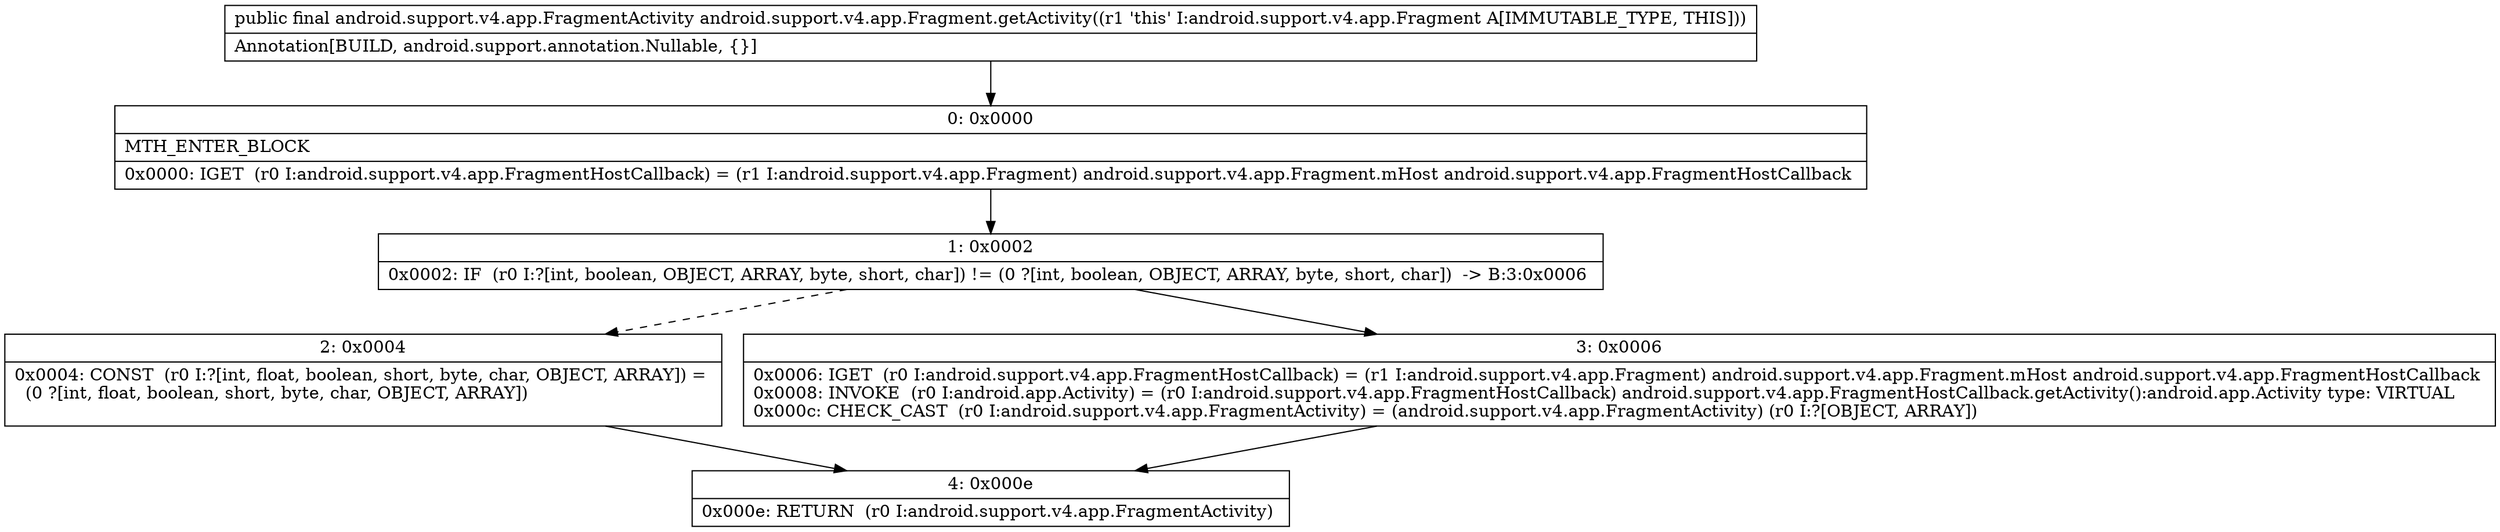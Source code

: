 digraph "CFG forandroid.support.v4.app.Fragment.getActivity()Landroid\/support\/v4\/app\/FragmentActivity;" {
Node_0 [shape=record,label="{0\:\ 0x0000|MTH_ENTER_BLOCK\l|0x0000: IGET  (r0 I:android.support.v4.app.FragmentHostCallback) = (r1 I:android.support.v4.app.Fragment) android.support.v4.app.Fragment.mHost android.support.v4.app.FragmentHostCallback \l}"];
Node_1 [shape=record,label="{1\:\ 0x0002|0x0002: IF  (r0 I:?[int, boolean, OBJECT, ARRAY, byte, short, char]) != (0 ?[int, boolean, OBJECT, ARRAY, byte, short, char])  \-\> B:3:0x0006 \l}"];
Node_2 [shape=record,label="{2\:\ 0x0004|0x0004: CONST  (r0 I:?[int, float, boolean, short, byte, char, OBJECT, ARRAY]) = \l  (0 ?[int, float, boolean, short, byte, char, OBJECT, ARRAY])\l \l}"];
Node_3 [shape=record,label="{3\:\ 0x0006|0x0006: IGET  (r0 I:android.support.v4.app.FragmentHostCallback) = (r1 I:android.support.v4.app.Fragment) android.support.v4.app.Fragment.mHost android.support.v4.app.FragmentHostCallback \l0x0008: INVOKE  (r0 I:android.app.Activity) = (r0 I:android.support.v4.app.FragmentHostCallback) android.support.v4.app.FragmentHostCallback.getActivity():android.app.Activity type: VIRTUAL \l0x000c: CHECK_CAST  (r0 I:android.support.v4.app.FragmentActivity) = (android.support.v4.app.FragmentActivity) (r0 I:?[OBJECT, ARRAY]) \l}"];
Node_4 [shape=record,label="{4\:\ 0x000e|0x000e: RETURN  (r0 I:android.support.v4.app.FragmentActivity) \l}"];
MethodNode[shape=record,label="{public final android.support.v4.app.FragmentActivity android.support.v4.app.Fragment.getActivity((r1 'this' I:android.support.v4.app.Fragment A[IMMUTABLE_TYPE, THIS]))  | Annotation[BUILD, android.support.annotation.Nullable, \{\}]\l}"];
MethodNode -> Node_0;
Node_0 -> Node_1;
Node_1 -> Node_2[style=dashed];
Node_1 -> Node_3;
Node_2 -> Node_4;
Node_3 -> Node_4;
}

